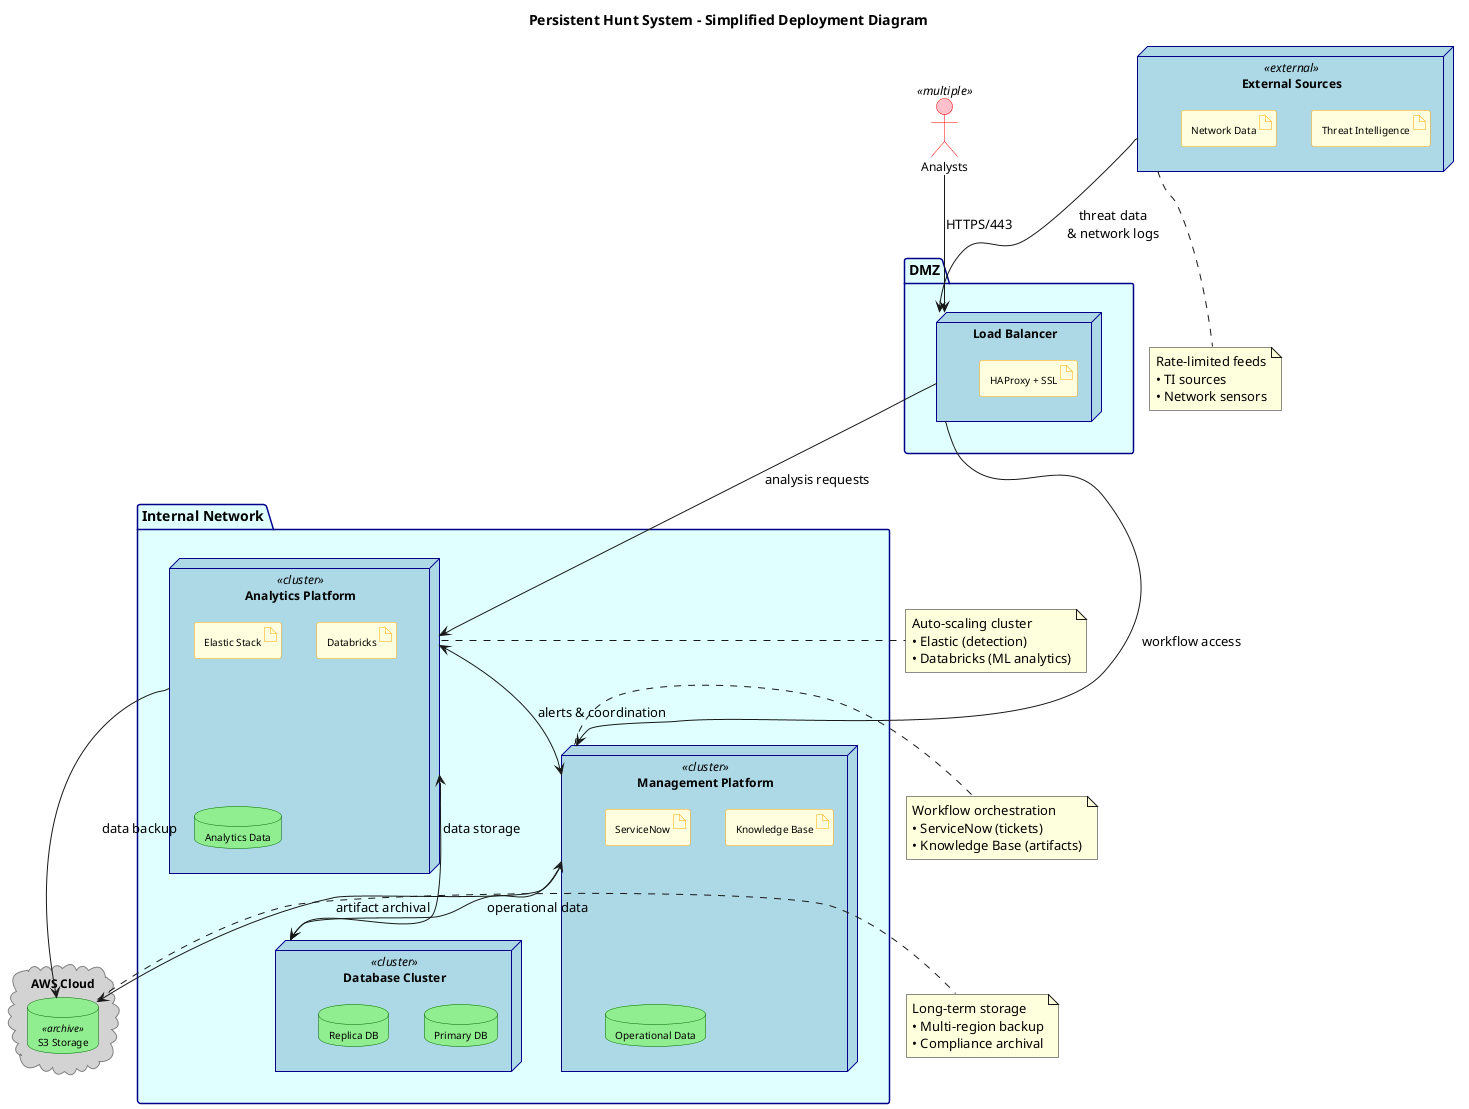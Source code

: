 @startuml
'!theme plain
title Persistent Hunt System - Simplified Deployment Diagram

' Define security zones
package "DMZ" {
  node "Load Balancer" as LB {
    artifact "HAProxy + SSL" as HAProxy
  }
}

package "Internal Network" {
  
  ' Core Analytics Platform
  node "Analytics Platform" as Analytics <<cluster>> {
    artifact "Elastic Stack" as Elastic
    artifact "Databricks" as Databricks
    database "Analytics Data" as AnalyticsDB
  }
  
  ' Workflow & Knowledge Management
  node "Management Platform" as Management <<cluster>> {
    artifact "ServiceNow" as ServiceNow
    artifact "Knowledge Base" as KB
    database "Operational Data" as OpDB
  }
  
  ' High-availability database cluster
  node "Database Cluster" as DBCluster <<cluster>> {
    database "Primary DB" as PrimaryDB
    database "Replica DB" as ReplicaDB
  }
}

' External systems
cloud "AWS Cloud" as AWS {
  database "S3 Storage" as S3 <<archive>>
}

node "External Sources" as External <<external>> {
  artifact "Threat Intelligence" as TI
  artifact "Network Data" as NetworkData
}

' User access
actor "Analysts" as Users <<multiple>>

' Simplified connections with clear data flow
External --> LB : threat data\n& network logs
Users --> LB : HTTPS/443
LB --> Analytics : analysis requests
LB --> Management : workflow access

Analytics <--> Management : alerts & coordination
Analytics <--> DBCluster : data storage
Management <--> DBCluster : operational data
Management --> S3 : artifact archival
Analytics --> S3 : data backup

' Critical notes
note right of Analytics : Auto-scaling cluster\n• Elastic (detection)\n• Databricks (ML analytics)
note right of Management : Workflow orchestration\n• ServiceNow (tickets)\n• Knowledge Base (artifacts)
note right of S3 : Long-term storage\n• Multi-region backup\n• Compliance archival
note bottom of External : Rate-limited feeds\n• TI sources\n• Network sensors

' Styling for visual hierarchy
skinparam package {
  BackgroundColor lightcyan
  BorderColor darkblue
  FontSize 14
}

skinparam node {
  BackgroundColor lightblue
  BorderColor darkblue
  FontSize 12
}

skinparam artifact {
  BackgroundColor lightyellow
  BorderColor orange
  FontSize 10
}

skinparam database {
  BackgroundColor lightgreen
  BorderColor darkgreen
  FontSize 10
}

skinparam cloud {
  BackgroundColor lightgray
  BorderColor gray
  FontSize 12
}

skinparam actor {
  BackgroundColor pink
  BorderColor red
  FontSize 12
}
@enduml